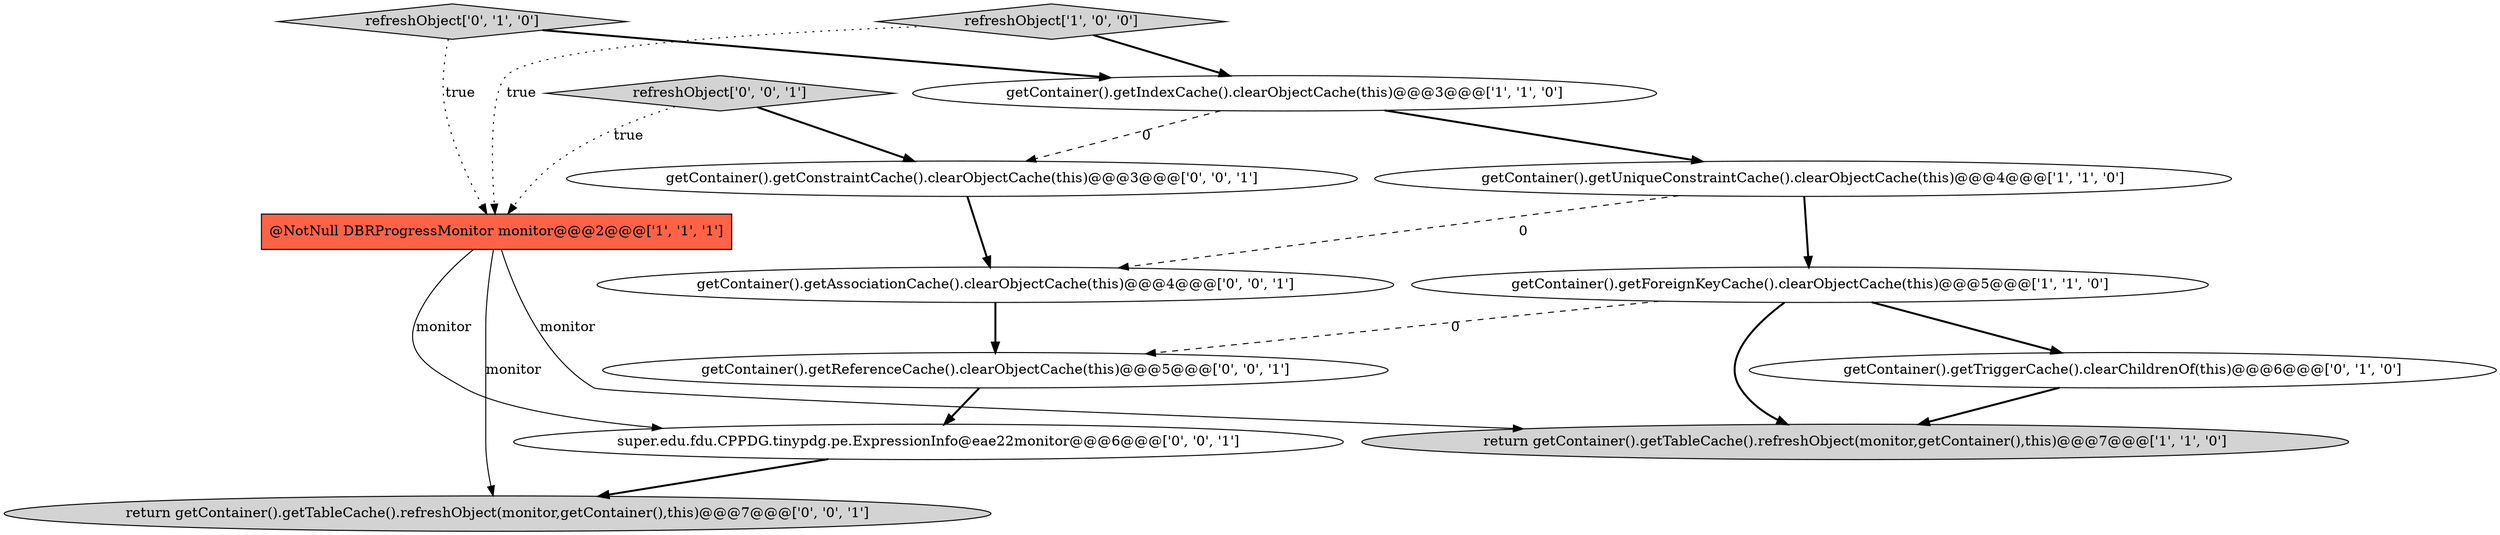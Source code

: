 digraph {
6 [style = filled, label = "getContainer().getTriggerCache().clearChildrenOf(this)@@@6@@@['0', '1', '0']", fillcolor = white, shape = ellipse image = "AAA1AAABBB2BBB"];
3 [style = filled, label = "return getContainer().getTableCache().refreshObject(monitor,getContainer(),this)@@@7@@@['1', '1', '0']", fillcolor = lightgray, shape = ellipse image = "AAA0AAABBB1BBB"];
2 [style = filled, label = "getContainer().getForeignKeyCache().clearObjectCache(this)@@@5@@@['1', '1', '0']", fillcolor = white, shape = ellipse image = "AAA0AAABBB1BBB"];
13 [style = filled, label = "getContainer().getReferenceCache().clearObjectCache(this)@@@5@@@['0', '0', '1']", fillcolor = white, shape = ellipse image = "AAA0AAABBB3BBB"];
5 [style = filled, label = "@NotNull DBRProgressMonitor monitor@@@2@@@['1', '1', '1']", fillcolor = tomato, shape = box image = "AAA0AAABBB1BBB"];
11 [style = filled, label = "getContainer().getConstraintCache().clearObjectCache(this)@@@3@@@['0', '0', '1']", fillcolor = white, shape = ellipse image = "AAA0AAABBB3BBB"];
9 [style = filled, label = "refreshObject['0', '0', '1']", fillcolor = lightgray, shape = diamond image = "AAA0AAABBB3BBB"];
0 [style = filled, label = "getContainer().getIndexCache().clearObjectCache(this)@@@3@@@['1', '1', '0']", fillcolor = white, shape = ellipse image = "AAA0AAABBB1BBB"];
1 [style = filled, label = "getContainer().getUniqueConstraintCache().clearObjectCache(this)@@@4@@@['1', '1', '0']", fillcolor = white, shape = ellipse image = "AAA0AAABBB1BBB"];
12 [style = filled, label = "return getContainer().getTableCache().refreshObject(monitor,getContainer(),this)@@@7@@@['0', '0', '1']", fillcolor = lightgray, shape = ellipse image = "AAA0AAABBB3BBB"];
8 [style = filled, label = "super.edu.fdu.CPPDG.tinypdg.pe.ExpressionInfo@eae22monitor@@@6@@@['0', '0', '1']", fillcolor = white, shape = ellipse image = "AAA0AAABBB3BBB"];
7 [style = filled, label = "refreshObject['0', '1', '0']", fillcolor = lightgray, shape = diamond image = "AAA0AAABBB2BBB"];
10 [style = filled, label = "getContainer().getAssociationCache().clearObjectCache(this)@@@4@@@['0', '0', '1']", fillcolor = white, shape = ellipse image = "AAA0AAABBB3BBB"];
4 [style = filled, label = "refreshObject['1', '0', '0']", fillcolor = lightgray, shape = diamond image = "AAA0AAABBB1BBB"];
9->11 [style = bold, label=""];
8->12 [style = bold, label=""];
9->5 [style = dotted, label="true"];
5->12 [style = solid, label="monitor"];
0->1 [style = bold, label=""];
2->3 [style = bold, label=""];
7->5 [style = dotted, label="true"];
11->10 [style = bold, label=""];
0->11 [style = dashed, label="0"];
10->13 [style = bold, label=""];
5->3 [style = solid, label="monitor"];
7->0 [style = bold, label=""];
6->3 [style = bold, label=""];
1->10 [style = dashed, label="0"];
2->6 [style = bold, label=""];
4->5 [style = dotted, label="true"];
13->8 [style = bold, label=""];
5->8 [style = solid, label="monitor"];
1->2 [style = bold, label=""];
4->0 [style = bold, label=""];
2->13 [style = dashed, label="0"];
}
